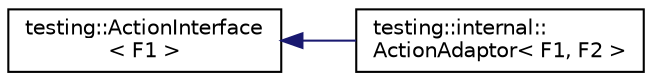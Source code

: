 digraph "Graphical Class Hierarchy"
{
  edge [fontname="Helvetica",fontsize="10",labelfontname="Helvetica",labelfontsize="10"];
  node [fontname="Helvetica",fontsize="10",shape=record];
  rankdir="LR";
  Node1 [label="testing::ActionInterface\l\< F1 \>",height=0.2,width=0.4,color="black", fillcolor="white", style="filled",URL="$classtesting_1_1_action_interface.html"];
  Node1 -> Node2 [dir="back",color="midnightblue",fontsize="10",style="solid",fontname="Helvetica"];
  Node2 [label="testing::internal::\lActionAdaptor\< F1, F2 \>",height=0.2,width=0.4,color="black", fillcolor="white", style="filled",URL="$classtesting_1_1internal_1_1_action_adaptor.html"];
}
